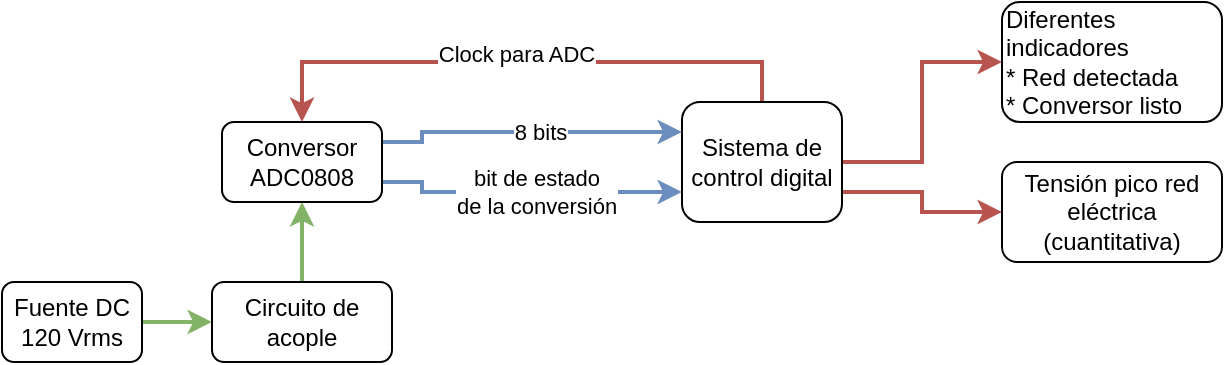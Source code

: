 <mxfile version="24.1.0" type="device" pages="2">
  <diagram name="nivel-conceptual" id="zVa9KxU5YybkB6TvTomn">
    <mxGraphModel dx="1320" dy="970" grid="1" gridSize="10" guides="1" tooltips="1" connect="1" arrows="1" fold="1" page="1" pageScale="1" pageWidth="850" pageHeight="1100" math="0" shadow="0">
      <root>
        <mxCell id="0" />
        <mxCell id="1" parent="0" />
        <mxCell id="fDQrrYaqXoh91lFUsZyL-16" style="edgeStyle=orthogonalEdgeStyle;rounded=0;orthogonalLoop=1;jettySize=auto;html=1;exitX=1;exitY=0.5;exitDx=0;exitDy=0;entryX=0;entryY=0.5;entryDx=0;entryDy=0;strokeWidth=2;fillColor=#d5e8d4;strokeColor=#82b366;" parent="1" source="fDQrrYaqXoh91lFUsZyL-1" target="fDQrrYaqXoh91lFUsZyL-2" edge="1">
          <mxGeometry relative="1" as="geometry" />
        </mxCell>
        <mxCell id="fDQrrYaqXoh91lFUsZyL-1" value="Fuente DC 120 Vrms" style="rounded=1;whiteSpace=wrap;html=1;" parent="1" vertex="1">
          <mxGeometry x="90" y="320" width="70" height="40" as="geometry" />
        </mxCell>
        <mxCell id="fDQrrYaqXoh91lFUsZyL-15" style="edgeStyle=orthogonalEdgeStyle;rounded=0;orthogonalLoop=1;jettySize=auto;html=1;exitX=0.5;exitY=0;exitDx=0;exitDy=0;entryX=0.5;entryY=1;entryDx=0;entryDy=0;strokeWidth=2;fillColor=#d5e8d4;strokeColor=#82b366;" parent="1" source="fDQrrYaqXoh91lFUsZyL-2" target="fDQrrYaqXoh91lFUsZyL-7" edge="1">
          <mxGeometry relative="1" as="geometry" />
        </mxCell>
        <mxCell id="fDQrrYaqXoh91lFUsZyL-2" value="Circuito de acople" style="rounded=1;whiteSpace=wrap;html=1;" parent="1" vertex="1">
          <mxGeometry x="195" y="320" width="90" height="40" as="geometry" />
        </mxCell>
        <mxCell id="fDQrrYaqXoh91lFUsZyL-5" value="Diferentes&lt;div&gt;indicadores&lt;br&gt;&lt;/div&gt;&lt;div style=&quot;&quot;&gt;* Red detectada&lt;/div&gt;&lt;div style=&quot;&quot;&gt;* Conversor listo&lt;/div&gt;" style="rounded=1;whiteSpace=wrap;html=1;align=left;" parent="1" vertex="1">
          <mxGeometry x="590" y="180" width="110" height="60" as="geometry" />
        </mxCell>
        <mxCell id="fDQrrYaqXoh91lFUsZyL-10" style="edgeStyle=orthogonalEdgeStyle;rounded=0;orthogonalLoop=1;jettySize=auto;html=1;exitX=1;exitY=0.75;exitDx=0;exitDy=0;entryX=0;entryY=0.5;entryDx=0;entryDy=0;fillColor=#f8cecc;strokeColor=#b85450;strokeWidth=2;" parent="1" source="fDQrrYaqXoh91lFUsZyL-6" target="fDQrrYaqXoh91lFUsZyL-9" edge="1">
          <mxGeometry relative="1" as="geometry" />
        </mxCell>
        <mxCell id="fDQrrYaqXoh91lFUsZyL-13" style="edgeStyle=orthogonalEdgeStyle;rounded=0;orthogonalLoop=1;jettySize=auto;html=1;exitX=1;exitY=0.5;exitDx=0;exitDy=0;entryX=0;entryY=0.5;entryDx=0;entryDy=0;fillColor=#f8cecc;strokeColor=#b85450;strokeWidth=2;" parent="1" source="fDQrrYaqXoh91lFUsZyL-6" target="fDQrrYaqXoh91lFUsZyL-5" edge="1">
          <mxGeometry relative="1" as="geometry" />
        </mxCell>
        <mxCell id="fDQrrYaqXoh91lFUsZyL-14" style="edgeStyle=orthogonalEdgeStyle;rounded=0;orthogonalLoop=1;jettySize=auto;html=1;exitX=0.5;exitY=0;exitDx=0;exitDy=0;entryX=0.5;entryY=0;entryDx=0;entryDy=0;strokeWidth=2;fillColor=#f8cecc;strokeColor=#b85450;" parent="1" source="fDQrrYaqXoh91lFUsZyL-6" target="fDQrrYaqXoh91lFUsZyL-7" edge="1">
          <mxGeometry relative="1" as="geometry" />
        </mxCell>
        <mxCell id="fDQrrYaqXoh91lFUsZyL-18" value="Clock para ADC" style="edgeLabel;html=1;align=center;verticalAlign=middle;resizable=0;points=[];" parent="fDQrrYaqXoh91lFUsZyL-14" vertex="1" connectable="0">
          <mxGeometry x="0.021" y="-4" relative="1" as="geometry">
            <mxPoint as="offset" />
          </mxGeometry>
        </mxCell>
        <mxCell id="fDQrrYaqXoh91lFUsZyL-6" value="Sistema de control digital" style="rounded=1;whiteSpace=wrap;html=1;" parent="1" vertex="1">
          <mxGeometry x="430" y="230" width="80" height="60" as="geometry" />
        </mxCell>
        <mxCell id="fDQrrYaqXoh91lFUsZyL-21" style="edgeStyle=orthogonalEdgeStyle;rounded=0;orthogonalLoop=1;jettySize=auto;html=1;exitX=1;exitY=0.25;exitDx=0;exitDy=0;entryX=0;entryY=0.25;entryDx=0;entryDy=0;strokeWidth=2;fillColor=#dae8fc;strokeColor=#6c8ebf;" parent="1" source="fDQrrYaqXoh91lFUsZyL-7" target="fDQrrYaqXoh91lFUsZyL-6" edge="1">
          <mxGeometry relative="1" as="geometry">
            <Array as="points">
              <mxPoint x="300" y="250" />
              <mxPoint x="300" y="245" />
            </Array>
          </mxGeometry>
        </mxCell>
        <mxCell id="fDQrrYaqXoh91lFUsZyL-22" value="8 bits" style="edgeLabel;html=1;align=center;verticalAlign=middle;resizable=0;points=[];" parent="fDQrrYaqXoh91lFUsZyL-21" vertex="1" connectable="0">
          <mxGeometry x="0.084" relative="1" as="geometry">
            <mxPoint as="offset" />
          </mxGeometry>
        </mxCell>
        <mxCell id="fDQrrYaqXoh91lFUsZyL-23" style="edgeStyle=orthogonalEdgeStyle;rounded=0;orthogonalLoop=1;jettySize=auto;html=1;exitX=1;exitY=0.75;exitDx=0;exitDy=0;entryX=0;entryY=0.75;entryDx=0;entryDy=0;fillColor=#dae8fc;strokeColor=#6c8ebf;strokeWidth=2;" parent="1" source="fDQrrYaqXoh91lFUsZyL-7" target="fDQrrYaqXoh91lFUsZyL-6" edge="1">
          <mxGeometry relative="1" as="geometry">
            <Array as="points">
              <mxPoint x="300" y="270" />
              <mxPoint x="300" y="275" />
            </Array>
          </mxGeometry>
        </mxCell>
        <mxCell id="fDQrrYaqXoh91lFUsZyL-24" value="bit de estado&lt;div&gt;de la conversión&lt;/div&gt;" style="edgeLabel;html=1;align=center;verticalAlign=middle;resizable=0;points=[];" parent="fDQrrYaqXoh91lFUsZyL-23" vertex="1" connectable="0">
          <mxGeometry x="0.058" relative="1" as="geometry">
            <mxPoint as="offset" />
          </mxGeometry>
        </mxCell>
        <mxCell id="fDQrrYaqXoh91lFUsZyL-7" value="Conversor ADC0808" style="rounded=1;whiteSpace=wrap;html=1;" parent="1" vertex="1">
          <mxGeometry x="200" y="240" width="80" height="40" as="geometry" />
        </mxCell>
        <mxCell id="fDQrrYaqXoh91lFUsZyL-9" value="Tensión pico&amp;nbsp;&lt;span style=&quot;background-color: initial;&quot;&gt;red eléctrica&lt;/span&gt;&lt;div&gt;&lt;span style=&quot;background-color: initial;&quot;&gt;(cuantitativa)&lt;/span&gt;&lt;/div&gt;" style="rounded=1;whiteSpace=wrap;html=1;" parent="1" vertex="1">
          <mxGeometry x="590" y="260" width="110" height="50" as="geometry" />
        </mxCell>
      </root>
    </mxGraphModel>
  </diagram>
  <diagram id="0G-nzayQcVlf-rd8lU4X" name="modulos-digitales">
    <mxGraphModel dx="1320" dy="970" grid="1" gridSize="10" guides="1" tooltips="1" connect="1" arrows="1" fold="1" page="1" pageScale="1" pageWidth="1100" pageHeight="850" math="0" shadow="0">
      <root>
        <mxCell id="0" />
        <mxCell id="1" parent="0" />
        <mxCell id="b-de3MLmCj4LQJp7ufEp-1" style="edgeStyle=orthogonalEdgeStyle;rounded=0;orthogonalLoop=1;jettySize=auto;html=1;exitX=1;exitY=0.5;exitDx=0;exitDy=0;entryX=0;entryY=0.5;entryDx=0;entryDy=0;strokeWidth=2;" edge="1" parent="1" source="b-de3MLmCj4LQJp7ufEp-2" target="b-de3MLmCj4LQJp7ufEp-12">
          <mxGeometry relative="1" as="geometry" />
        </mxCell>
        <mxCell id="b-de3MLmCj4LQJp7ufEp-2" value="sumador" style="rounded=1;whiteSpace=wrap;html=1;" vertex="1" parent="1">
          <mxGeometry x="410" y="170" width="60" height="60" as="geometry" />
        </mxCell>
        <mxCell id="b-de3MLmCj4LQJp7ufEp-3" style="edgeStyle=orthogonalEdgeStyle;rounded=0;orthogonalLoop=1;jettySize=auto;html=1;exitX=1;exitY=0.5;exitDx=0;exitDy=0;entryX=0;entryY=0.25;entryDx=0;entryDy=0;strokeWidth=2;fillColor=#dae8fc;strokeColor=#6c8ebf;" edge="1" parent="1" source="b-de3MLmCj4LQJp7ufEp-5" target="b-de3MLmCj4LQJp7ufEp-2">
          <mxGeometry relative="1" as="geometry">
            <Array as="points">
              <mxPoint x="290" y="185" />
            </Array>
          </mxGeometry>
        </mxCell>
        <mxCell id="b-de3MLmCj4LQJp7ufEp-4" value="8bits" style="edgeLabel;html=1;align=center;verticalAlign=middle;resizable=0;points=[];" vertex="1" connectable="0" parent="b-de3MLmCj4LQJp7ufEp-3">
          <mxGeometry x="0.232" y="-1" relative="1" as="geometry">
            <mxPoint as="offset" />
          </mxGeometry>
        </mxCell>
        <mxCell id="b-de3MLmCj4LQJp7ufEp-5" value="ADC" style="rounded=1;whiteSpace=wrap;html=1;" vertex="1" parent="1">
          <mxGeometry x="170" y="160" width="120" height="40" as="geometry" />
        </mxCell>
        <mxCell id="b-de3MLmCj4LQJp7ufEp-6" style="edgeStyle=orthogonalEdgeStyle;rounded=0;orthogonalLoop=1;jettySize=auto;html=1;exitX=0.5;exitY=0;exitDx=0;exitDy=0;entryX=0.5;entryY=1;entryDx=0;entryDy=0;strokeWidth=2;" edge="1" parent="1" source="b-de3MLmCj4LQJp7ufEp-7" target="b-de3MLmCj4LQJp7ufEp-2">
          <mxGeometry relative="1" as="geometry" />
        </mxCell>
        <mxCell id="b-de3MLmCj4LQJp7ufEp-7" value="Valor constante&lt;div&gt;de corrección por&lt;/div&gt;&lt;div&gt;diodos&lt;/div&gt;" style="rounded=1;whiteSpace=wrap;html=1;" vertex="1" parent="1">
          <mxGeometry x="380" y="260" width="120" height="40" as="geometry" />
        </mxCell>
        <mxCell id="b-de3MLmCj4LQJp7ufEp-8" style="edgeStyle=orthogonalEdgeStyle;rounded=0;orthogonalLoop=1;jettySize=auto;html=1;exitX=1;exitY=0.5;exitDx=0;exitDy=0;entryX=0.5;entryY=1;entryDx=0;entryDy=0;strokeWidth=2;fillColor=#f8cecc;strokeColor=#b85450;" edge="1" parent="1" source="b-de3MLmCj4LQJp7ufEp-12" target="b-de3MLmCj4LQJp7ufEp-14">
          <mxGeometry relative="1" as="geometry" />
        </mxCell>
        <mxCell id="b-de3MLmCj4LQJp7ufEp-9" style="edgeStyle=orthogonalEdgeStyle;rounded=0;orthogonalLoop=1;jettySize=auto;html=1;exitX=1;exitY=0.25;exitDx=0;exitDy=0;entryX=0.5;entryY=1;entryDx=0;entryDy=0;strokeWidth=2;fillColor=#f8cecc;strokeColor=#b85450;" edge="1" parent="1" source="b-de3MLmCj4LQJp7ufEp-12" target="b-de3MLmCj4LQJp7ufEp-15">
          <mxGeometry relative="1" as="geometry" />
        </mxCell>
        <mxCell id="b-de3MLmCj4LQJp7ufEp-10" style="edgeStyle=orthogonalEdgeStyle;rounded=0;orthogonalLoop=1;jettySize=auto;html=1;exitX=1;exitY=0.75;exitDx=0;exitDy=0;entryX=0.5;entryY=1;entryDx=0;entryDy=0;strokeWidth=2;fillColor=#f8cecc;strokeColor=#b85450;" edge="1" parent="1" source="b-de3MLmCj4LQJp7ufEp-12" target="b-de3MLmCj4LQJp7ufEp-13">
          <mxGeometry relative="1" as="geometry" />
        </mxCell>
        <mxCell id="b-de3MLmCj4LQJp7ufEp-11" style="edgeStyle=orthogonalEdgeStyle;rounded=0;orthogonalLoop=1;jettySize=auto;html=1;exitX=1;exitY=1;exitDx=0;exitDy=0;entryX=0;entryY=0.5;entryDx=0;entryDy=0;strokeWidth=2;fillColor=#f8cecc;strokeColor=#b85450;" edge="1" parent="1" source="b-de3MLmCj4LQJp7ufEp-12" target="b-de3MLmCj4LQJp7ufEp-16">
          <mxGeometry relative="1" as="geometry" />
        </mxCell>
        <mxCell id="b-de3MLmCj4LQJp7ufEp-12" value="Decodificador" style="rounded=1;whiteSpace=wrap;html=1;" vertex="1" parent="1">
          <mxGeometry x="510" y="170" width="80" height="60" as="geometry" />
        </mxCell>
        <mxCell id="b-de3MLmCj4LQJp7ufEp-13" value="Display&lt;div&gt;Unidades&lt;/div&gt;" style="rounded=1;whiteSpace=wrap;html=1;" vertex="1" parent="1">
          <mxGeometry x="810" y="100" width="80" height="40" as="geometry" />
        </mxCell>
        <mxCell id="b-de3MLmCj4LQJp7ufEp-14" value="Display&lt;div&gt;Decenas&lt;/div&gt;" style="rounded=1;whiteSpace=wrap;html=1;" vertex="1" parent="1">
          <mxGeometry x="720" y="100" width="80" height="40" as="geometry" />
        </mxCell>
        <mxCell id="b-de3MLmCj4LQJp7ufEp-15" value="Display&lt;div&gt;Centenas&lt;/div&gt;" style="rounded=1;whiteSpace=wrap;html=1;" vertex="1" parent="1">
          <mxGeometry x="630" y="100" width="80" height="40" as="geometry" />
        </mxCell>
        <mxCell id="b-de3MLmCj4LQJp7ufEp-16" value="Otros&lt;div&gt;Indicadores&lt;/div&gt;" style="rounded=1;whiteSpace=wrap;html=1;" vertex="1" parent="1">
          <mxGeometry x="720" y="240" width="80" height="40" as="geometry" />
        </mxCell>
        <mxCell id="b-de3MLmCj4LQJp7ufEp-17" style="edgeStyle=orthogonalEdgeStyle;rounded=0;orthogonalLoop=1;jettySize=auto;html=1;exitX=0;exitY=0.5;exitDx=0;exitDy=0;entryX=0.5;entryY=0;entryDx=0;entryDy=0;strokeWidth=2;fillColor=#f8cecc;strokeColor=#b85450;" edge="1" parent="1" source="b-de3MLmCj4LQJp7ufEp-19" target="b-de3MLmCj4LQJp7ufEp-5">
          <mxGeometry relative="1" as="geometry" />
        </mxCell>
        <mxCell id="b-de3MLmCj4LQJp7ufEp-18" value="Control digital" style="rounded=1;whiteSpace=wrap;html=1;fillColor=none;dashed=1;verticalAlign=top;fontStyle=1" vertex="1" parent="1">
          <mxGeometry x="370" y="70" width="230" height="250" as="geometry" />
        </mxCell>
        <mxCell id="b-de3MLmCj4LQJp7ufEp-19" value="Divisor&lt;div&gt;Frec&lt;/div&gt;" style="rounded=1;whiteSpace=wrap;html=1;" vertex="1" parent="1">
          <mxGeometry x="415" y="100" width="50" height="40" as="geometry" />
        </mxCell>
        <mxCell id="b-de3MLmCj4LQJp7ufEp-20" style="edgeStyle=orthogonalEdgeStyle;rounded=0;orthogonalLoop=1;jettySize=auto;html=1;exitX=1;exitY=0.5;exitDx=0;exitDy=0;entryX=0.5;entryY=0;entryDx=0;entryDy=0;fillColor=#dae8fc;strokeColor=#6c8ebf;strokeWidth=2;" edge="1" parent="1" source="b-de3MLmCj4LQJp7ufEp-21" target="b-de3MLmCj4LQJp7ufEp-19">
          <mxGeometry relative="1" as="geometry">
            <mxPoint x="430" y="20" as="targetPoint" />
          </mxGeometry>
        </mxCell>
        <mxCell id="b-de3MLmCj4LQJp7ufEp-21" value="MCLK" style="rounded=1;whiteSpace=wrap;html=1;" vertex="1" parent="1">
          <mxGeometry x="250" y="60" width="60" height="40" as="geometry" />
        </mxCell>
      </root>
    </mxGraphModel>
  </diagram>
</mxfile>
